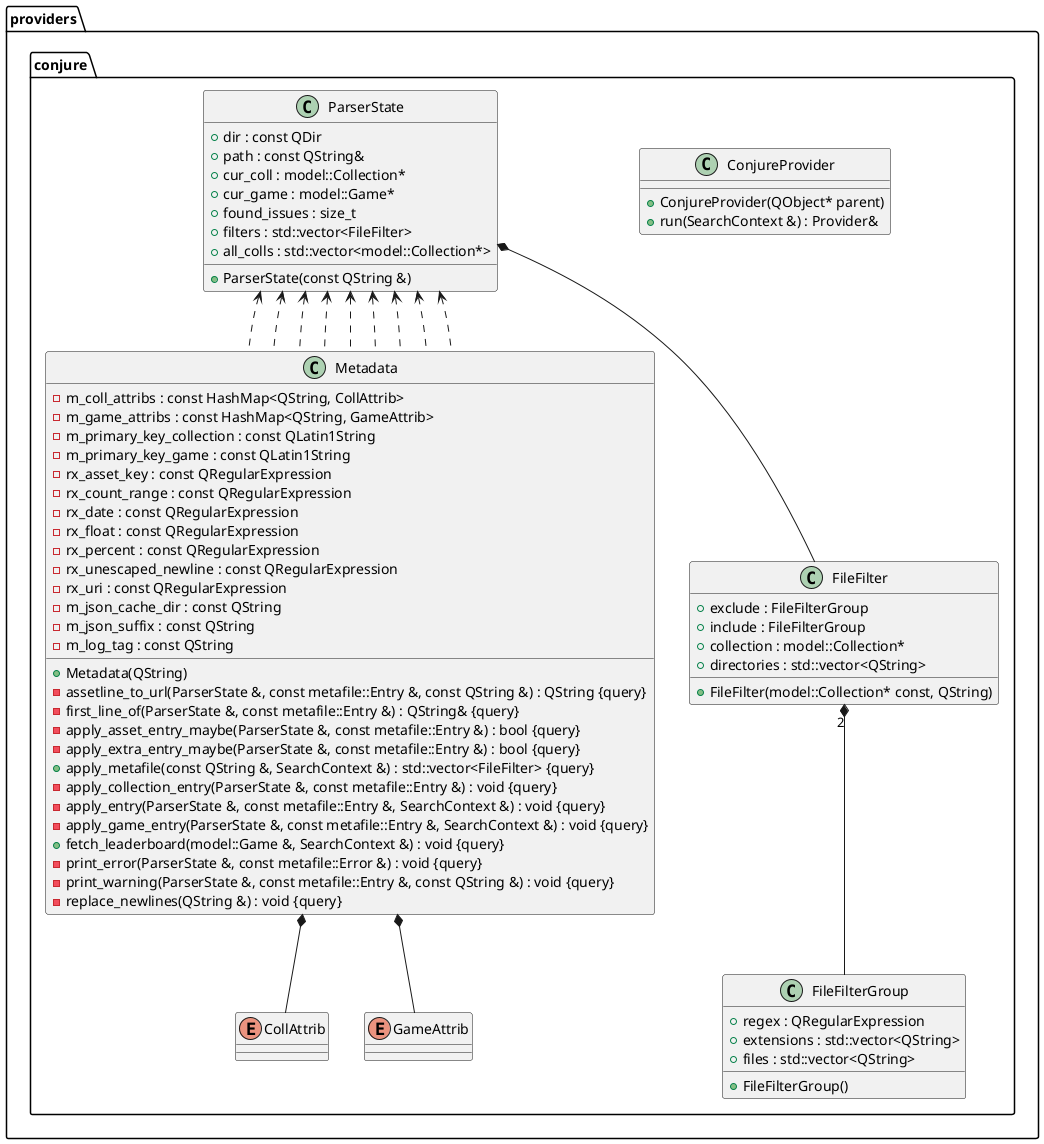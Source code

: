 @startuml





/' Objects '/

namespace providers {
	namespace conjure {
		class ConjureProvider {
			+ConjureProvider(QObject* parent)
			+run(SearchContext &) : Provider&
		}

		class Metadata {
			+Metadata(QString)
			-assetline_to_url(ParserState &, const metafile::Entry &, const QString &) : QString {query}
			-first_line_of(ParserState &, const metafile::Entry &) : QString& {query}
			-apply_asset_entry_maybe(ParserState &, const metafile::Entry &) : bool {query}
			-apply_extra_entry_maybe(ParserState &, const metafile::Entry &) : bool {query}
			-m_coll_attribs : const HashMap<QString, CollAttrib>
			-m_game_attribs : const HashMap<QString, GameAttrib>
			-m_primary_key_collection : const QLatin1String
			-m_primary_key_game : const QLatin1String
			-rx_asset_key : const QRegularExpression
			-rx_count_range : const QRegularExpression
			-rx_date : const QRegularExpression
			-rx_float : const QRegularExpression
			-rx_percent : const QRegularExpression
			-rx_unescaped_newline : const QRegularExpression
			-rx_uri : const QRegularExpression
			-m_json_cache_dir : const QString
			-m_json_suffix : const QString
			-m_log_tag : const QString
			+apply_metafile(const QString &, SearchContext &) : std::vector<FileFilter> {query}
			-apply_collection_entry(ParserState &, const metafile::Entry &) : void {query}
			-apply_entry(ParserState &, const metafile::Entry &, SearchContext &) : void {query}
			-apply_game_entry(ParserState &, const metafile::Entry &, SearchContext &) : void {query}
			+fetch_leaderboard(model::Game &, SearchContext &) : void {query}
			-print_error(ParserState &, const metafile::Error &) : void {query}
			-print_warning(ParserState &, const metafile::Entry &, const QString &) : void {query}
			-replace_newlines(QString &) : void {query}
		}

		enum CollAttrib {
		}

		enum GameAttrib {
		}

		class FileFilter {
			+FileFilter(model::Collection* const, QString)
			+exclude : FileFilterGroup
			+include : FileFilterGroup
			+collection : model::Collection*
			+directories : std::vector<QString>
		}

		class FileFilterGroup {
			+FileFilterGroup()
			+regex : QRegularExpression
			+extensions : std::vector<QString>
			+files : std::vector<QString>
		}

		class ParserState {
			+ParserState(const QString &)
			+dir : const QDir
			+path : const QString&
			+cur_coll : model::Collection*
			+cur_game : model::Game*
			+found_issues : size_t
			+filters : std::vector<FileFilter>
			+all_colls : std::vector<model::Collection*>
		}
	}
}





/' Inheritance relationships '/




/' Aggregation relationships '/

providers.conjure.FileFilter "2" *-- providers.conjure.FileFilterGroup


providers.conjure.Metadata *-- providers.conjure.CollAttrib


providers.conjure.Metadata *-- providers.conjure.GameAttrib


providers.conjure.ParserState *-- providers.conjure.FileFilter






/' Dependency relationships '/

providers.conjure.ParserState <.. providers.conjure.Metadata


providers.conjure.ParserState <.. providers.conjure.Metadata


providers.conjure.ParserState <.. providers.conjure.Metadata


providers.conjure.ParserState <.. providers.conjure.Metadata


providers.conjure.ParserState <.. providers.conjure.Metadata


providers.conjure.ParserState <.. providers.conjure.Metadata


providers.conjure.ParserState <.. providers.conjure.Metadata


providers.conjure.ParserState <.. providers.conjure.Metadata


providers.conjure.ParserState <.. providers.conjure.Metadata






/' Nested objects '/



@enduml
